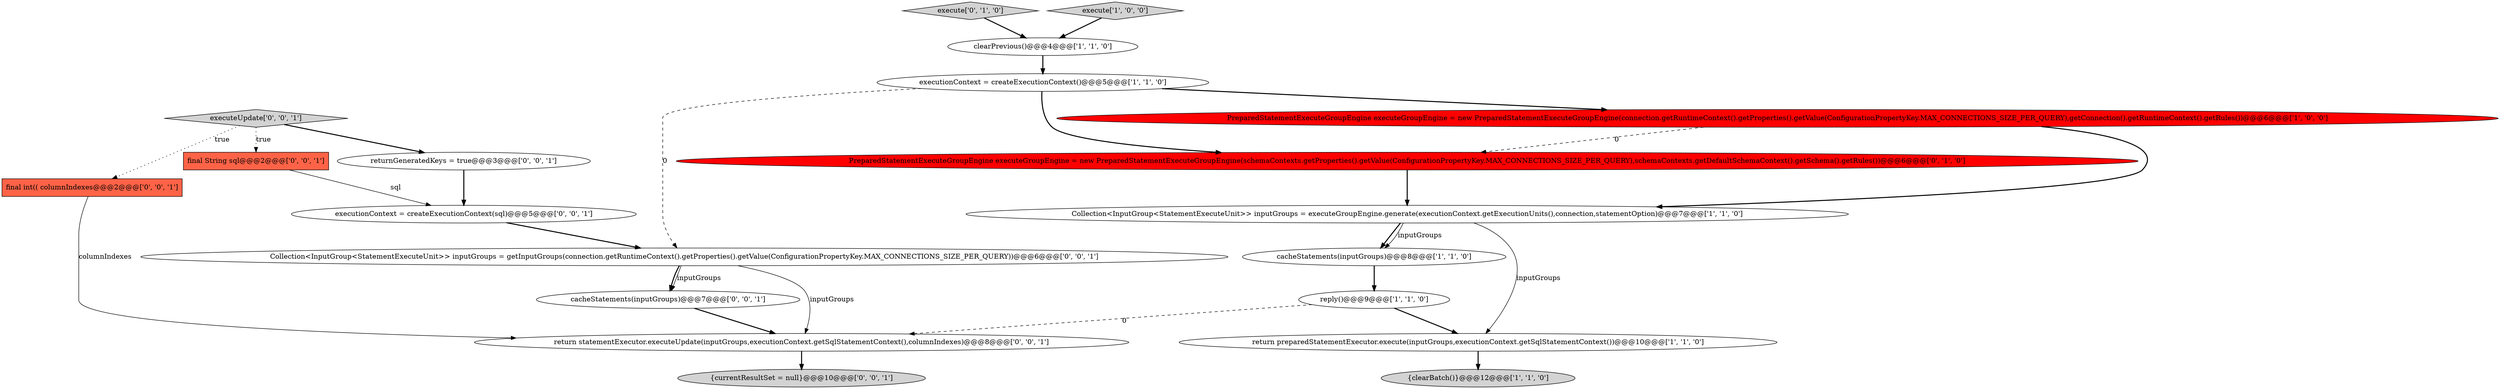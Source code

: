 digraph {
16 [style = filled, label = "return statementExecutor.executeUpdate(inputGroups,executionContext.getSqlStatementContext(),columnIndexes)@@@8@@@['0', '0', '1']", fillcolor = white, shape = ellipse image = "AAA0AAABBB3BBB"];
12 [style = filled, label = "returnGeneratedKeys = true@@@3@@@['0', '0', '1']", fillcolor = white, shape = ellipse image = "AAA0AAABBB3BBB"];
10 [style = filled, label = "execute['0', '1', '0']", fillcolor = lightgray, shape = diamond image = "AAA0AAABBB2BBB"];
19 [style = filled, label = "Collection<InputGroup<StatementExecuteUnit>> inputGroups = getInputGroups(connection.getRuntimeContext().getProperties().getValue(ConfigurationPropertyKey.MAX_CONNECTIONS_SIZE_PER_QUERY))@@@6@@@['0', '0', '1']", fillcolor = white, shape = ellipse image = "AAA0AAABBB3BBB"];
9 [style = filled, label = "PreparedStatementExecuteGroupEngine executeGroupEngine = new PreparedStatementExecuteGroupEngine(schemaContexts.getProperties().getValue(ConfigurationPropertyKey.MAX_CONNECTIONS_SIZE_PER_QUERY),schemaContexts.getDefaultSchemaContext().getSchema().getRules())@@@6@@@['0', '1', '0']", fillcolor = red, shape = ellipse image = "AAA1AAABBB2BBB"];
0 [style = filled, label = "executionContext = createExecutionContext()@@@5@@@['1', '1', '0']", fillcolor = white, shape = ellipse image = "AAA0AAABBB1BBB"];
2 [style = filled, label = "return preparedStatementExecutor.execute(inputGroups,executionContext.getSqlStatementContext())@@@10@@@['1', '1', '0']", fillcolor = white, shape = ellipse image = "AAA0AAABBB1BBB"];
8 [style = filled, label = "reply()@@@9@@@['1', '1', '0']", fillcolor = white, shape = ellipse image = "AAA0AAABBB1BBB"];
5 [style = filled, label = "clearPrevious()@@@4@@@['1', '1', '0']", fillcolor = white, shape = ellipse image = "AAA0AAABBB1BBB"];
11 [style = filled, label = "final int(( columnIndexes@@@2@@@['0', '0', '1']", fillcolor = tomato, shape = box image = "AAA0AAABBB3BBB"];
6 [style = filled, label = "PreparedStatementExecuteGroupEngine executeGroupEngine = new PreparedStatementExecuteGroupEngine(connection.getRuntimeContext().getProperties().getValue(ConfigurationPropertyKey.MAX_CONNECTIONS_SIZE_PER_QUERY),getConnection().getRuntimeContext().getRules())@@@6@@@['1', '0', '0']", fillcolor = red, shape = ellipse image = "AAA1AAABBB1BBB"];
17 [style = filled, label = "executeUpdate['0', '0', '1']", fillcolor = lightgray, shape = diamond image = "AAA0AAABBB3BBB"];
1 [style = filled, label = "Collection<InputGroup<StatementExecuteUnit>> inputGroups = executeGroupEngine.generate(executionContext.getExecutionUnits(),connection,statementOption)@@@7@@@['1', '1', '0']", fillcolor = white, shape = ellipse image = "AAA0AAABBB1BBB"];
4 [style = filled, label = "execute['1', '0', '0']", fillcolor = lightgray, shape = diamond image = "AAA0AAABBB1BBB"];
7 [style = filled, label = "cacheStatements(inputGroups)@@@8@@@['1', '1', '0']", fillcolor = white, shape = ellipse image = "AAA0AAABBB1BBB"];
14 [style = filled, label = "{currentResultSet = null}@@@10@@@['0', '0', '1']", fillcolor = lightgray, shape = ellipse image = "AAA0AAABBB3BBB"];
3 [style = filled, label = "{clearBatch()}@@@12@@@['1', '1', '0']", fillcolor = lightgray, shape = ellipse image = "AAA0AAABBB1BBB"];
15 [style = filled, label = "cacheStatements(inputGroups)@@@7@@@['0', '0', '1']", fillcolor = white, shape = ellipse image = "AAA0AAABBB3BBB"];
18 [style = filled, label = "final String sql@@@2@@@['0', '0', '1']", fillcolor = tomato, shape = box image = "AAA0AAABBB3BBB"];
13 [style = filled, label = "executionContext = createExecutionContext(sql)@@@5@@@['0', '0', '1']", fillcolor = white, shape = ellipse image = "AAA0AAABBB3BBB"];
11->16 [style = solid, label="columnIndexes"];
0->9 [style = bold, label=""];
8->16 [style = dashed, label="0"];
17->18 [style = dotted, label="true"];
0->6 [style = bold, label=""];
1->2 [style = solid, label="inputGroups"];
0->19 [style = dashed, label="0"];
2->3 [style = bold, label=""];
18->13 [style = solid, label="sql"];
6->9 [style = dashed, label="0"];
7->8 [style = bold, label=""];
15->16 [style = bold, label=""];
1->7 [style = bold, label=""];
6->1 [style = bold, label=""];
12->13 [style = bold, label=""];
13->19 [style = bold, label=""];
17->12 [style = bold, label=""];
19->16 [style = solid, label="inputGroups"];
10->5 [style = bold, label=""];
5->0 [style = bold, label=""];
8->2 [style = bold, label=""];
19->15 [style = solid, label="inputGroups"];
16->14 [style = bold, label=""];
19->15 [style = bold, label=""];
9->1 [style = bold, label=""];
4->5 [style = bold, label=""];
1->7 [style = solid, label="inputGroups"];
17->11 [style = dotted, label="true"];
}
